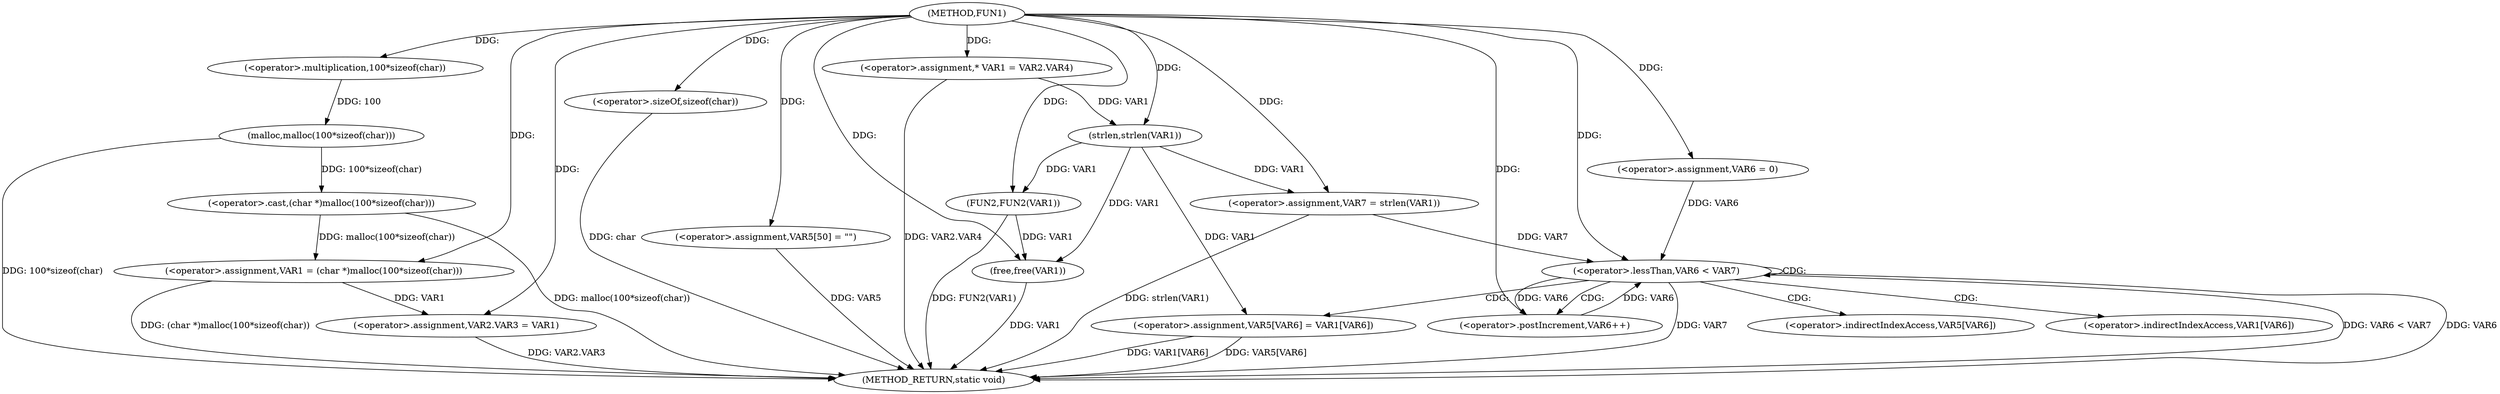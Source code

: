 digraph FUN1 {  
"1000100" [label = "(METHOD,FUN1)" ]
"1000157" [label = "(METHOD_RETURN,static void)" ]
"1000104" [label = "(<operator>.assignment,VAR1 = (char *)malloc(100*sizeof(char)))" ]
"1000106" [label = "(<operator>.cast,(char *)malloc(100*sizeof(char)))" ]
"1000108" [label = "(malloc,malloc(100*sizeof(char)))" ]
"1000109" [label = "(<operator>.multiplication,100*sizeof(char))" ]
"1000111" [label = "(<operator>.sizeOf,sizeof(char))" ]
"1000113" [label = "(<operator>.assignment,VAR2.VAR3 = VAR1)" ]
"1000120" [label = "(<operator>.assignment,* VAR1 = VAR2.VAR4)" ]
"1000127" [label = "(<operator>.assignment,VAR5[50] = \"\")" ]
"1000132" [label = "(<operator>.assignment,VAR7 = strlen(VAR1))" ]
"1000134" [label = "(strlen,strlen(VAR1))" ]
"1000137" [label = "(<operator>.assignment,VAR6 = 0)" ]
"1000140" [label = "(<operator>.lessThan,VAR6 < VAR7)" ]
"1000143" [label = "(<operator>.postIncrement,VAR6++)" ]
"1000146" [label = "(<operator>.assignment,VAR5[VAR6] = VAR1[VAR6])" ]
"1000153" [label = "(FUN2,FUN2(VAR1))" ]
"1000155" [label = "(free,free(VAR1))" ]
"1000147" [label = "(<operator>.indirectIndexAccess,VAR5[VAR6])" ]
"1000150" [label = "(<operator>.indirectIndexAccess,VAR1[VAR6])" ]
  "1000140" -> "1000157"  [ label = "DDG: VAR7"] 
  "1000106" -> "1000157"  [ label = "DDG: malloc(100*sizeof(char))"] 
  "1000113" -> "1000157"  [ label = "DDG: VAR2.VAR3"] 
  "1000140" -> "1000157"  [ label = "DDG: VAR6 < VAR7"] 
  "1000111" -> "1000157"  [ label = "DDG: char"] 
  "1000146" -> "1000157"  [ label = "DDG: VAR1[VAR6]"] 
  "1000140" -> "1000157"  [ label = "DDG: VAR6"] 
  "1000132" -> "1000157"  [ label = "DDG: strlen(VAR1)"] 
  "1000153" -> "1000157"  [ label = "DDG: FUN2(VAR1)"] 
  "1000120" -> "1000157"  [ label = "DDG: VAR2.VAR4"] 
  "1000127" -> "1000157"  [ label = "DDG: VAR5"] 
  "1000155" -> "1000157"  [ label = "DDG: VAR1"] 
  "1000146" -> "1000157"  [ label = "DDG: VAR5[VAR6]"] 
  "1000104" -> "1000157"  [ label = "DDG: (char *)malloc(100*sizeof(char))"] 
  "1000108" -> "1000157"  [ label = "DDG: 100*sizeof(char)"] 
  "1000106" -> "1000104"  [ label = "DDG: malloc(100*sizeof(char))"] 
  "1000100" -> "1000104"  [ label = "DDG: "] 
  "1000108" -> "1000106"  [ label = "DDG: 100*sizeof(char)"] 
  "1000109" -> "1000108"  [ label = "DDG: 100"] 
  "1000100" -> "1000109"  [ label = "DDG: "] 
  "1000100" -> "1000111"  [ label = "DDG: "] 
  "1000104" -> "1000113"  [ label = "DDG: VAR1"] 
  "1000100" -> "1000113"  [ label = "DDG: "] 
  "1000100" -> "1000120"  [ label = "DDG: "] 
  "1000100" -> "1000127"  [ label = "DDG: "] 
  "1000134" -> "1000132"  [ label = "DDG: VAR1"] 
  "1000100" -> "1000132"  [ label = "DDG: "] 
  "1000120" -> "1000134"  [ label = "DDG: VAR1"] 
  "1000100" -> "1000134"  [ label = "DDG: "] 
  "1000100" -> "1000137"  [ label = "DDG: "] 
  "1000143" -> "1000140"  [ label = "DDG: VAR6"] 
  "1000137" -> "1000140"  [ label = "DDG: VAR6"] 
  "1000100" -> "1000140"  [ label = "DDG: "] 
  "1000132" -> "1000140"  [ label = "DDG: VAR7"] 
  "1000140" -> "1000143"  [ label = "DDG: VAR6"] 
  "1000100" -> "1000143"  [ label = "DDG: "] 
  "1000134" -> "1000146"  [ label = "DDG: VAR1"] 
  "1000134" -> "1000153"  [ label = "DDG: VAR1"] 
  "1000100" -> "1000153"  [ label = "DDG: "] 
  "1000153" -> "1000155"  [ label = "DDG: VAR1"] 
  "1000100" -> "1000155"  [ label = "DDG: "] 
  "1000134" -> "1000155"  [ label = "DDG: VAR1"] 
  "1000140" -> "1000147"  [ label = "CDG: "] 
  "1000140" -> "1000150"  [ label = "CDG: "] 
  "1000140" -> "1000146"  [ label = "CDG: "] 
  "1000140" -> "1000143"  [ label = "CDG: "] 
  "1000140" -> "1000140"  [ label = "CDG: "] 
}
